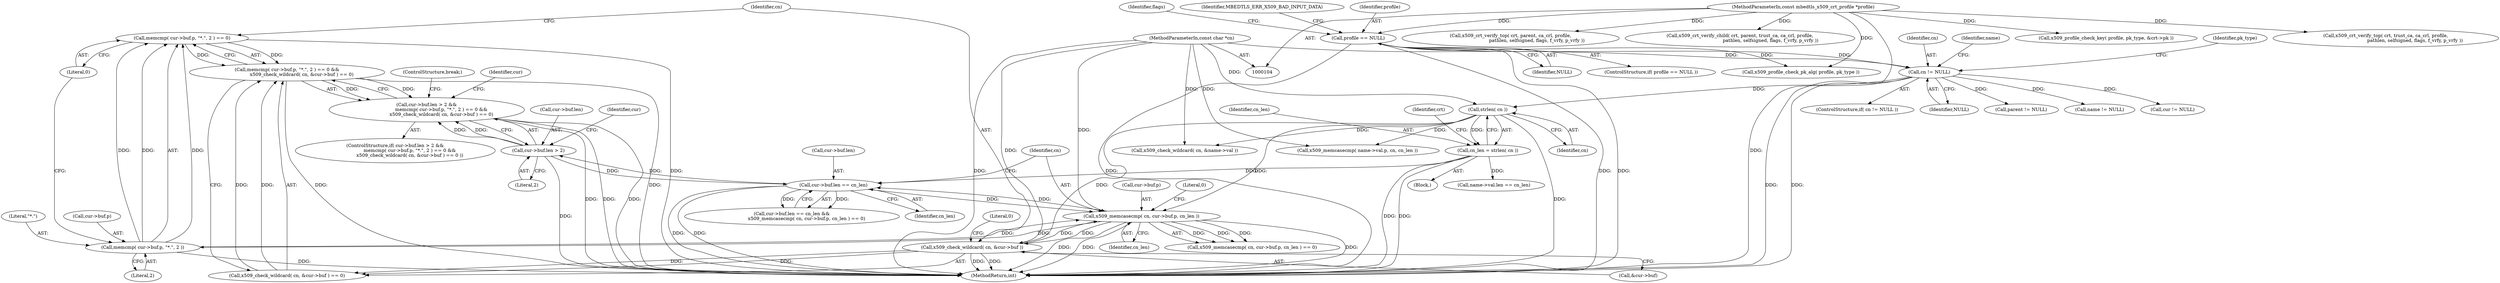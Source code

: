 digraph "1_mbedtls_d15795acd5074e0b44e71f7ede8bdfe1b48591fc@API" {
"1000204" [label="(Call,memcmp( cur->buf.p, \"*.\", 2 ) == 0)"];
"1000205" [label="(Call,memcmp( cur->buf.p, \"*.\", 2 ))"];
"1000184" [label="(Call,x509_memcasecmp( cn, cur->buf.p, cn_len ))"];
"1000215" [label="(Call,x509_check_wildcard( cn, &cur->buf ))"];
"1000154" [label="(Call,strlen( cn ))"];
"1000142" [label="(Call,cn != NULL)"];
"1000109" [label="(MethodParameterIn,const char *cn)"];
"1000132" [label="(Call,profile == NULL)"];
"1000108" [label="(MethodParameterIn,const mbedtls_x509_crt_profile *profile)"];
"1000176" [label="(Call,cur->buf.len == cn_len)"];
"1000196" [label="(Call,cur->buf.len > 2)"];
"1000152" [label="(Call,cn_len = strlen( cn ))"];
"1000203" [label="(Call,memcmp( cur->buf.p, \"*.\", 2 ) == 0 &&\n                    x509_check_wildcard( cn, &cur->buf ) == 0)"];
"1000195" [label="(Call,cur->buf.len > 2 &&\n                    memcmp( cur->buf.p, \"*.\", 2 ) == 0 &&\n                    x509_check_wildcard( cn, &cur->buf ) == 0)"];
"1000185" [label="(Identifier,cn)"];
"1000217" [label="(Call,&cur->buf)"];
"1000240" [label="(Call,name != NULL)"];
"1000197" [label="(Call,cur->buf.len)"];
"1000295" [label="(Call,x509_check_wildcard( cn, &name->val ))"];
"1000191" [label="(Identifier,cn_len)"];
"1000225" [label="(Identifier,cur)"];
"1000215" [label="(Call,x509_check_wildcard( cn, &cur->buf ))"];
"1000378" [label="(Call,x509_crt_verify_top( crt, parent, ca_crl, profile,\n                                    pathlen, selfsigned, flags, f_vrfy, p_vrfy ))"];
"1000142" [label="(Call,cn != NULL)"];
"1000175" [label="(Call,cur->buf.len == cn_len &&\n                    x509_memcasecmp( cn, cur->buf.p, cn_len ) == 0)"];
"1000132" [label="(Call,profile == NULL)"];
"1000155" [label="(Identifier,cn)"];
"1000317" [label="(Identifier,pk_type)"];
"1000213" [label="(Literal,0)"];
"1000176" [label="(Call,cur->buf.len == cn_len)"];
"1000108" [label="(MethodParameterIn,const mbedtls_x509_crt_profile *profile)"];
"1000177" [label="(Call,cur->buf.len)"];
"1000194" [label="(ControlStructure,if( cur->buf.len > 2 &&\n                    memcmp( cur->buf.p, \"*.\", 2 ) == 0 &&\n                    x509_check_wildcard( cn, &cur->buf ) == 0 ))"];
"1000204" [label="(Call,memcmp( cur->buf.p, \"*.\", 2 ) == 0)"];
"1000214" [label="(Call,x509_check_wildcard( cn, &cur->buf ) == 0)"];
"1000203" [label="(Call,memcmp( cur->buf.p, \"*.\", 2 ) == 0 &&\n                    x509_check_wildcard( cn, &cur->buf ) == 0)"];
"1000216" [label="(Identifier,cn)"];
"1000211" [label="(Literal,\"*.\")"];
"1000192" [label="(Literal,0)"];
"1000109" [label="(MethodParameterIn,const char *cn)"];
"1000170" [label="(Call,cur != NULL)"];
"1000136" [label="(Identifier,MBEDTLS_ERR_X509_BAD_INPUT_DATA)"];
"1000256" [label="(Call,name->val.len == cn_len)"];
"1000143" [label="(Identifier,cn)"];
"1000154" [label="(Call,strlen( cn ))"];
"1000264" [label="(Call,x509_memcasecmp( name->val.p, cn, cn_len ))"];
"1000205" [label="(Call,memcmp( cur->buf.p, \"*.\", 2 ))"];
"1000134" [label="(Identifier,NULL)"];
"1000206" [label="(Call,cur->buf.p)"];
"1000131" [label="(ControlStructure,if( profile == NULL ))"];
"1000196" [label="(Call,cur->buf.len > 2)"];
"1000159" [label="(Identifier,crt)"];
"1000133" [label="(Identifier,profile)"];
"1000184" [label="(Call,x509_memcasecmp( cn, cur->buf.p, cn_len ))"];
"1000182" [label="(Identifier,cn_len)"];
"1000195" [label="(Call,cur->buf.len > 2 &&\n                    memcmp( cur->buf.p, \"*.\", 2 ) == 0 &&\n                    x509_check_wildcard( cn, &cur->buf ) == 0)"];
"1000141" [label="(ControlStructure,if( cn != NULL ))"];
"1000428" [label="(Call,x509_crt_verify_child( crt, parent, trust_ca, ca_crl, profile,\n                                          pathlen, selfsigned, flags, f_vrfy, p_vrfy ))"];
"1000186" [label="(Call,cur->buf.p)"];
"1000208" [label="(Identifier,cur)"];
"1000153" [label="(Identifier,cn_len)"];
"1000147" [label="(Identifier,name)"];
"1000335" [label="(Call,x509_profile_check_key( profile, pk_type, &crt->pk ))"];
"1000325" [label="(Call,x509_profile_check_pk_alg( profile, pk_type ))"];
"1000145" [label="(Block,)"];
"1000183" [label="(Call,x509_memcasecmp( cn, cur->buf.p, cn_len ) == 0)"];
"1000223" [label="(ControlStructure,break;)"];
"1000212" [label="(Literal,2)"];
"1000152" [label="(Call,cn_len = strlen( cn ))"];
"1000221" [label="(Literal,0)"];
"1000139" [label="(Identifier,flags)"];
"1000144" [label="(Identifier,NULL)"];
"1000351" [label="(Call,parent != NULL)"];
"1000449" [label="(Call,x509_crt_verify_top( crt, trust_ca, ca_crl, profile,\n                                        pathlen, selfsigned, flags, f_vrfy, p_vrfy ))"];
"1000474" [label="(MethodReturn,int)"];
"1000202" [label="(Literal,2)"];
"1000204" -> "1000203"  [label="AST: "];
"1000204" -> "1000213"  [label="CFG: "];
"1000205" -> "1000204"  [label="AST: "];
"1000213" -> "1000204"  [label="AST: "];
"1000216" -> "1000204"  [label="CFG: "];
"1000203" -> "1000204"  [label="CFG: "];
"1000204" -> "1000474"  [label="DDG: "];
"1000204" -> "1000203"  [label="DDG: "];
"1000204" -> "1000203"  [label="DDG: "];
"1000205" -> "1000204"  [label="DDG: "];
"1000205" -> "1000204"  [label="DDG: "];
"1000205" -> "1000204"  [label="DDG: "];
"1000205" -> "1000212"  [label="CFG: "];
"1000206" -> "1000205"  [label="AST: "];
"1000211" -> "1000205"  [label="AST: "];
"1000212" -> "1000205"  [label="AST: "];
"1000213" -> "1000205"  [label="CFG: "];
"1000205" -> "1000474"  [label="DDG: "];
"1000205" -> "1000184"  [label="DDG: "];
"1000184" -> "1000205"  [label="DDG: "];
"1000184" -> "1000183"  [label="AST: "];
"1000184" -> "1000191"  [label="CFG: "];
"1000185" -> "1000184"  [label="AST: "];
"1000186" -> "1000184"  [label="AST: "];
"1000191" -> "1000184"  [label="AST: "];
"1000192" -> "1000184"  [label="CFG: "];
"1000184" -> "1000474"  [label="DDG: "];
"1000184" -> "1000474"  [label="DDG: "];
"1000184" -> "1000474"  [label="DDG: "];
"1000184" -> "1000176"  [label="DDG: "];
"1000184" -> "1000183"  [label="DDG: "];
"1000184" -> "1000183"  [label="DDG: "];
"1000184" -> "1000183"  [label="DDG: "];
"1000215" -> "1000184"  [label="DDG: "];
"1000154" -> "1000184"  [label="DDG: "];
"1000109" -> "1000184"  [label="DDG: "];
"1000176" -> "1000184"  [label="DDG: "];
"1000184" -> "1000215"  [label="DDG: "];
"1000215" -> "1000214"  [label="AST: "];
"1000215" -> "1000217"  [label="CFG: "];
"1000216" -> "1000215"  [label="AST: "];
"1000217" -> "1000215"  [label="AST: "];
"1000221" -> "1000215"  [label="CFG: "];
"1000215" -> "1000474"  [label="DDG: "];
"1000215" -> "1000474"  [label="DDG: "];
"1000215" -> "1000214"  [label="DDG: "];
"1000215" -> "1000214"  [label="DDG: "];
"1000154" -> "1000215"  [label="DDG: "];
"1000109" -> "1000215"  [label="DDG: "];
"1000154" -> "1000152"  [label="AST: "];
"1000154" -> "1000155"  [label="CFG: "];
"1000155" -> "1000154"  [label="AST: "];
"1000152" -> "1000154"  [label="CFG: "];
"1000154" -> "1000474"  [label="DDG: "];
"1000154" -> "1000152"  [label="DDG: "];
"1000142" -> "1000154"  [label="DDG: "];
"1000109" -> "1000154"  [label="DDG: "];
"1000154" -> "1000264"  [label="DDG: "];
"1000154" -> "1000295"  [label="DDG: "];
"1000142" -> "1000141"  [label="AST: "];
"1000142" -> "1000144"  [label="CFG: "];
"1000143" -> "1000142"  [label="AST: "];
"1000144" -> "1000142"  [label="AST: "];
"1000147" -> "1000142"  [label="CFG: "];
"1000317" -> "1000142"  [label="CFG: "];
"1000142" -> "1000474"  [label="DDG: "];
"1000142" -> "1000474"  [label="DDG: "];
"1000109" -> "1000142"  [label="DDG: "];
"1000132" -> "1000142"  [label="DDG: "];
"1000142" -> "1000170"  [label="DDG: "];
"1000142" -> "1000240"  [label="DDG: "];
"1000142" -> "1000351"  [label="DDG: "];
"1000109" -> "1000104"  [label="AST: "];
"1000109" -> "1000474"  [label="DDG: "];
"1000109" -> "1000264"  [label="DDG: "];
"1000109" -> "1000295"  [label="DDG: "];
"1000132" -> "1000131"  [label="AST: "];
"1000132" -> "1000134"  [label="CFG: "];
"1000133" -> "1000132"  [label="AST: "];
"1000134" -> "1000132"  [label="AST: "];
"1000136" -> "1000132"  [label="CFG: "];
"1000139" -> "1000132"  [label="CFG: "];
"1000132" -> "1000474"  [label="DDG: "];
"1000132" -> "1000474"  [label="DDG: "];
"1000132" -> "1000474"  [label="DDG: "];
"1000108" -> "1000132"  [label="DDG: "];
"1000132" -> "1000325"  [label="DDG: "];
"1000108" -> "1000104"  [label="AST: "];
"1000108" -> "1000474"  [label="DDG: "];
"1000108" -> "1000325"  [label="DDG: "];
"1000108" -> "1000335"  [label="DDG: "];
"1000108" -> "1000378"  [label="DDG: "];
"1000108" -> "1000428"  [label="DDG: "];
"1000108" -> "1000449"  [label="DDG: "];
"1000176" -> "1000175"  [label="AST: "];
"1000176" -> "1000182"  [label="CFG: "];
"1000177" -> "1000176"  [label="AST: "];
"1000182" -> "1000176"  [label="AST: "];
"1000185" -> "1000176"  [label="CFG: "];
"1000175" -> "1000176"  [label="CFG: "];
"1000176" -> "1000474"  [label="DDG: "];
"1000176" -> "1000474"  [label="DDG: "];
"1000176" -> "1000175"  [label="DDG: "];
"1000176" -> "1000175"  [label="DDG: "];
"1000196" -> "1000176"  [label="DDG: "];
"1000152" -> "1000176"  [label="DDG: "];
"1000176" -> "1000196"  [label="DDG: "];
"1000196" -> "1000195"  [label="AST: "];
"1000196" -> "1000202"  [label="CFG: "];
"1000197" -> "1000196"  [label="AST: "];
"1000202" -> "1000196"  [label="AST: "];
"1000208" -> "1000196"  [label="CFG: "];
"1000195" -> "1000196"  [label="CFG: "];
"1000196" -> "1000474"  [label="DDG: "];
"1000196" -> "1000195"  [label="DDG: "];
"1000196" -> "1000195"  [label="DDG: "];
"1000152" -> "1000145"  [label="AST: "];
"1000153" -> "1000152"  [label="AST: "];
"1000159" -> "1000152"  [label="CFG: "];
"1000152" -> "1000474"  [label="DDG: "];
"1000152" -> "1000474"  [label="DDG: "];
"1000152" -> "1000256"  [label="DDG: "];
"1000203" -> "1000195"  [label="AST: "];
"1000203" -> "1000214"  [label="CFG: "];
"1000214" -> "1000203"  [label="AST: "];
"1000195" -> "1000203"  [label="CFG: "];
"1000203" -> "1000474"  [label="DDG: "];
"1000203" -> "1000474"  [label="DDG: "];
"1000203" -> "1000195"  [label="DDG: "];
"1000203" -> "1000195"  [label="DDG: "];
"1000214" -> "1000203"  [label="DDG: "];
"1000214" -> "1000203"  [label="DDG: "];
"1000195" -> "1000194"  [label="AST: "];
"1000223" -> "1000195"  [label="CFG: "];
"1000225" -> "1000195"  [label="CFG: "];
"1000195" -> "1000474"  [label="DDG: "];
"1000195" -> "1000474"  [label="DDG: "];
"1000195" -> "1000474"  [label="DDG: "];
}
